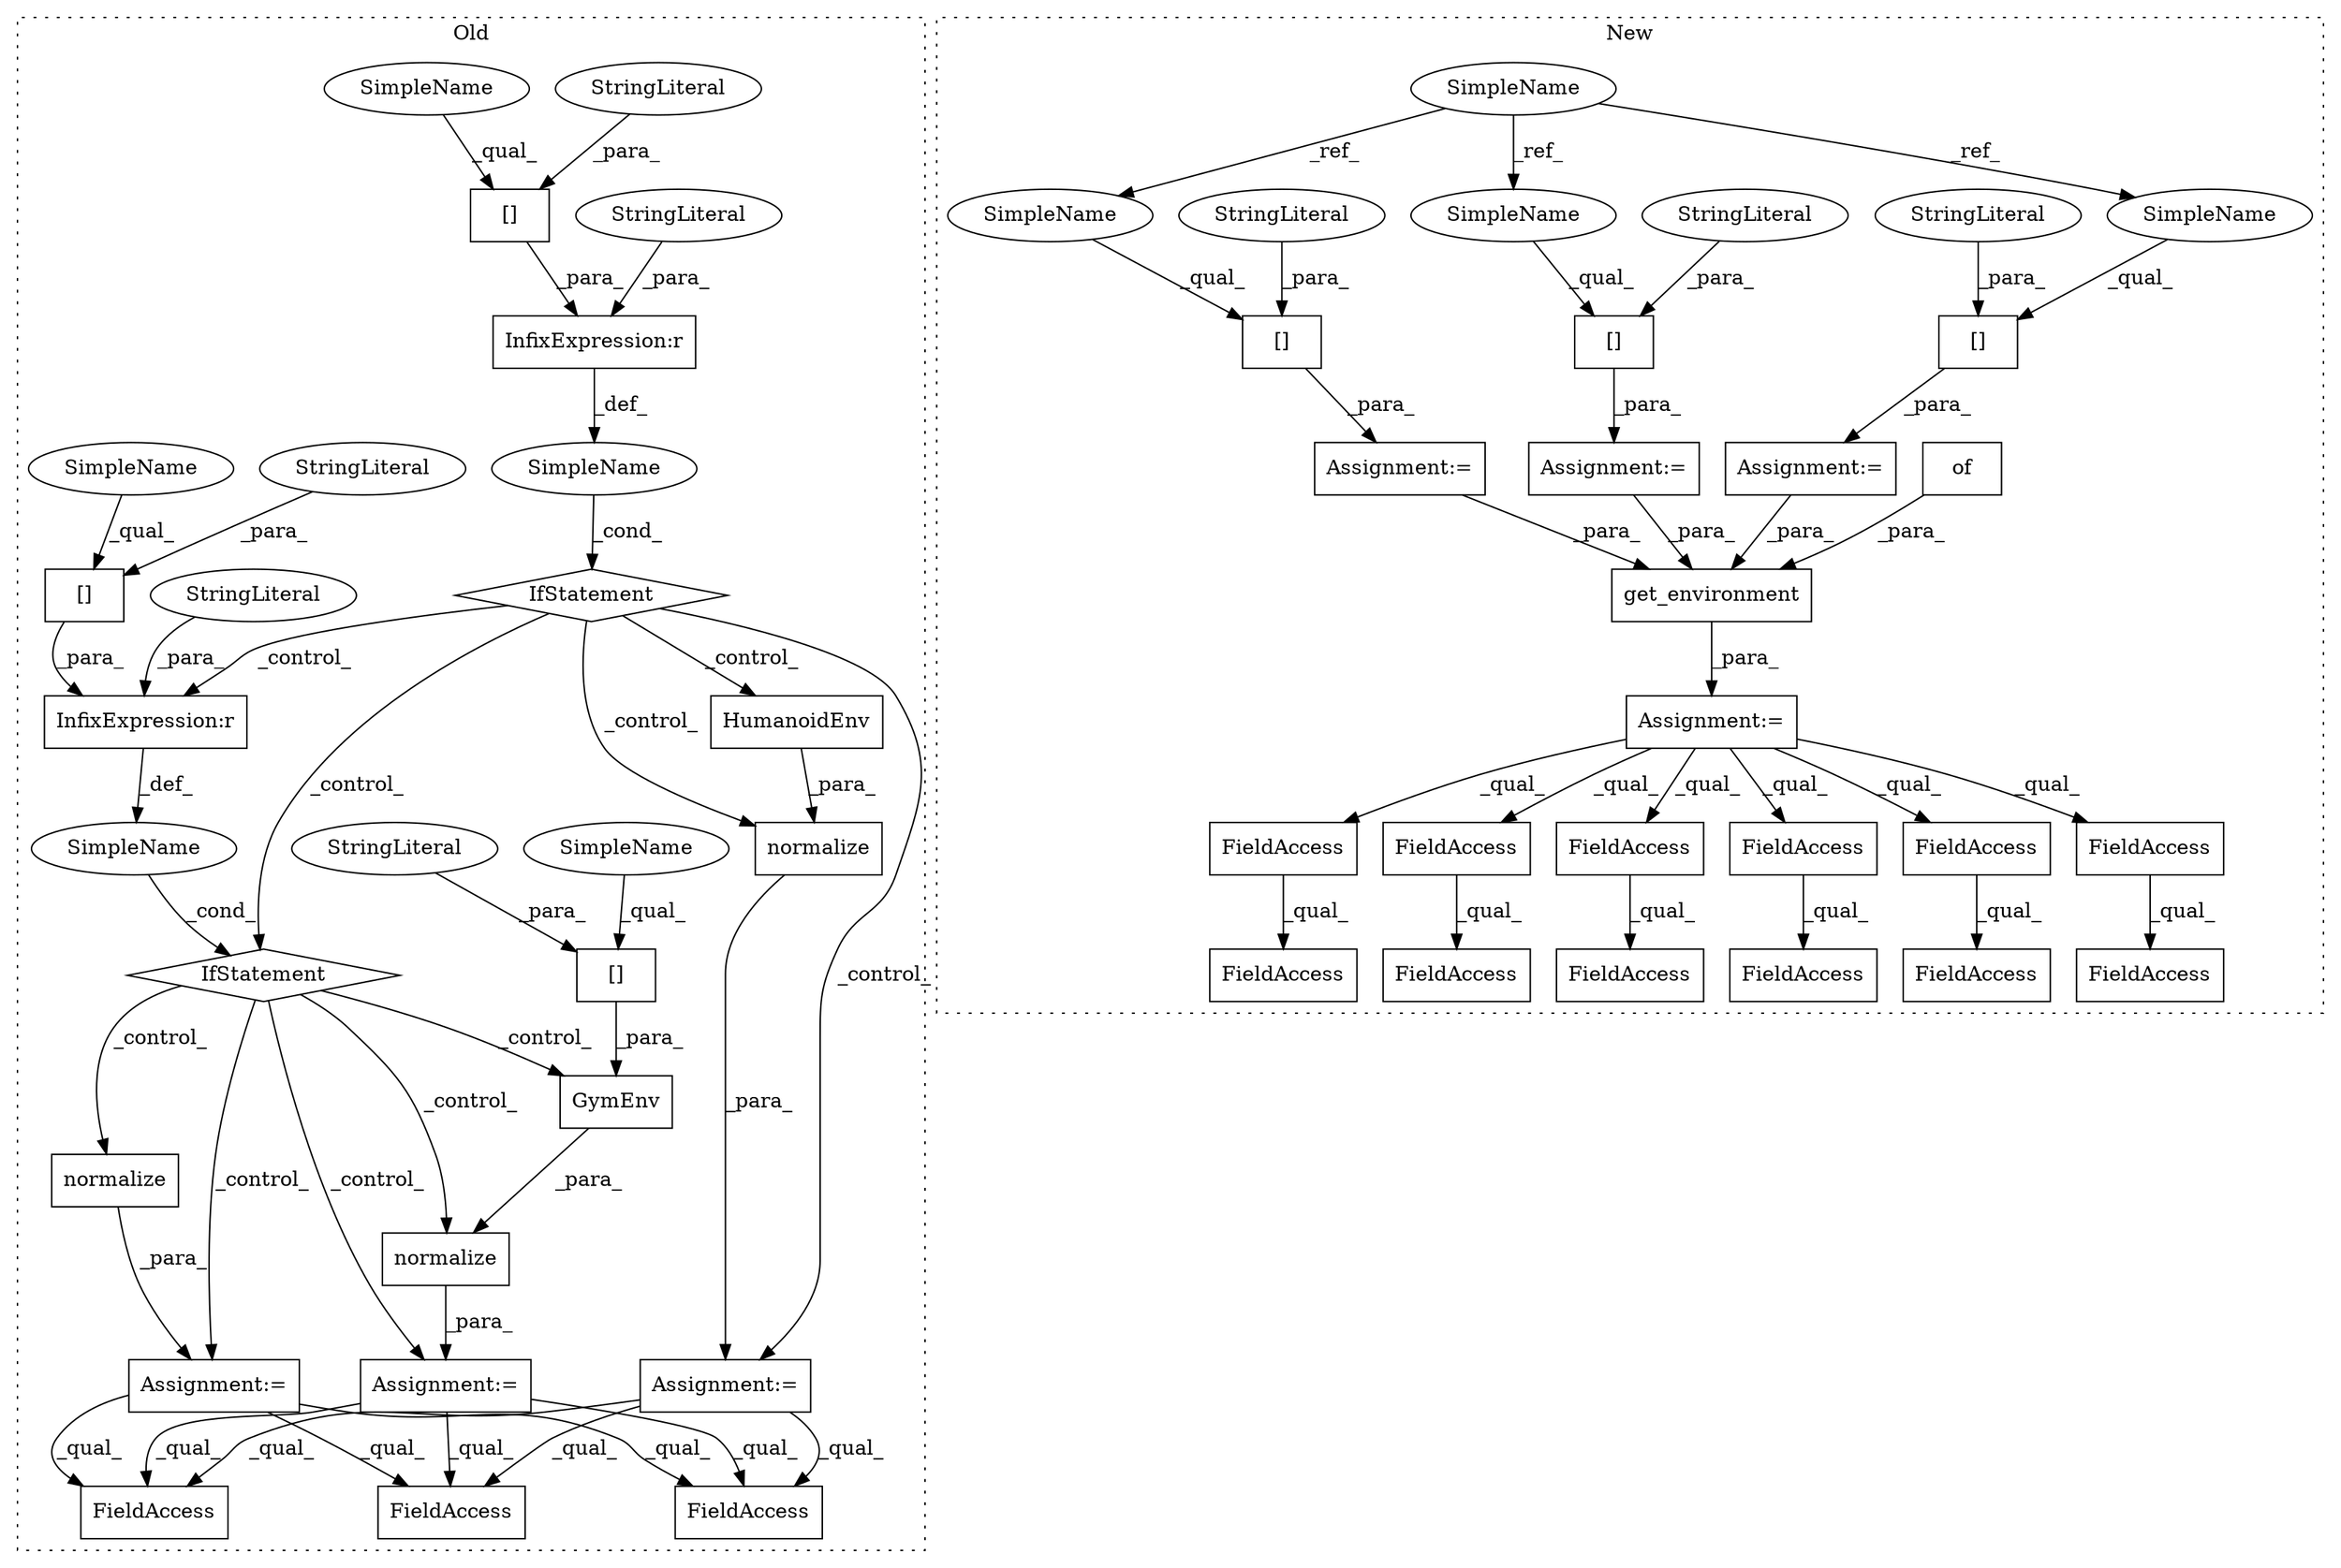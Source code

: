 digraph G {
subgraph cluster0 {
1 [label="HumanoidEnv" a="32" s="2655" l="13" shape="box"];
3 [label="SimpleName" a="42" s="" l="" shape="ellipse"];
4 [label="InfixExpression:r" a="27" s="2710" l="4" shape="box"];
5 [label="[]" a="2" s="2691,2709" l="8,1" shape="box"];
6 [label="StringLiteral" a="45" s="2714" l="15" shape="ellipse"];
7 [label="StringLiteral" a="45" s="2699" l="10" shape="ellipse"];
8 [label="GymEnv" a="32" s="2802,2828" l="7,1" shape="box"];
9 [label="[]" a="2" s="2809,2827" l="8,1" shape="box"];
10 [label="SimpleName" a="42" s="" l="" shape="ellipse"];
11 [label="normalize" a="32" s="2743,2765" l="10,1" shape="box"];
12 [label="StringLiteral" a="45" s="2817" l="10" shape="ellipse"];
13 [label="InfixExpression:r" a="27" s="2611" l="4" shape="box"];
14 [label="[]" a="2" s="2592,2610" l="8,1" shape="box"];
15 [label="StringLiteral" a="45" s="2600" l="10" shape="ellipse"];
16 [label="StringLiteral" a="45" s="2615" l="16" shape="ellipse"];
19 [label="FieldAccess" a="22" s="3191" l="8" shape="box"];
30 [label="normalize" a="32" s="2645,2668" l="10,1" shape="box"];
31 [label="IfStatement" a="25" s="2588,2631" l="4,2" shape="diamond"];
32 [label="normalize" a="32" s="2792,2829" l="10,1" shape="box"];
33 [label="IfStatement" a="25" s="2687,2729" l="4,2" shape="diamond"];
44 [label="Assignment:=" a="7" s="2791" l="1" shape="box"];
45 [label="Assignment:=" a="7" s="2742" l="1" shape="box"];
46 [label="Assignment:=" a="7" s="2644" l="1" shape="box"];
49 [label="FieldAccess" a="22" s="2894" l="8" shape="box"];
50 [label="FieldAccess" a="22" s="3254" l="8" shape="box"];
54 [label="SimpleName" a="42" s="2592" l="7" shape="ellipse"];
55 [label="SimpleName" a="42" s="2809" l="7" shape="ellipse"];
56 [label="SimpleName" a="42" s="2691" l="7" shape="ellipse"];
label = "Old";
style="dotted";
}
subgraph cluster1 {
2 [label="of" a="32" s="2382" l="4" shape="box"];
17 [label="FieldAccess" a="22" s="2812" l="22" shape="box"];
18 [label="FieldAccess" a="22" s="2889" l="21" shape="box"];
20 [label="FieldAccess" a="22" s="2889" l="27" shape="box"];
21 [label="FieldAccess" a="22" s="2812" l="16" shape="box"];
22 [label="FieldAccess" a="22" s="2917" l="16" shape="box"];
23 [label="FieldAccess" a="22" s="2917" l="22" shape="box"];
24 [label="FieldAccess" a="22" s="2784" l="21" shape="box"];
25 [label="FieldAccess" a="22" s="2784" l="27" shape="box"];
26 [label="FieldAccess" a="22" s="2473" l="16" shape="box"];
27 [label="FieldAccess" a="22" s="2473" l="22" shape="box"];
28 [label="FieldAccess" a="22" s="2445" l="21" shape="box"];
29 [label="FieldAccess" a="22" s="2445" l="27" shape="box"];
34 [label="Assignment:=" a="7" s="2340" l="1" shape="box"];
35 [label="Assignment:=" a="7" s="2186" l="1" shape="box"];
36 [label="[]" a="2" s="2187,2205" l="8,1" shape="box"];
37 [label="SimpleName" a="42" s="1740" l="7" shape="ellipse"];
38 [label="[]" a="2" s="2286,2300" l="8,1" shape="box"];
39 [label="StringLiteral" a="45" s="2294" l="6" shape="ellipse"];
40 [label="[]" a="2" s="2314,2330" l="8,1" shape="box"];
41 [label="StringLiteral" a="45" s="2195" l="10" shape="ellipse"];
42 [label="StringLiteral" a="45" s="2322" l="8" shape="ellipse"];
43 [label="Assignment:=" a="7" s="2285" l="1" shape="box"];
47 [label="Assignment:=" a="7" s="2313" l="1" shape="box"];
48 [label="get_environment" a="32" s="2341,2386" l="16,1" shape="box"];
51 [label="SimpleName" a="42" s="2286" l="7" shape="ellipse"];
52 [label="SimpleName" a="42" s="2314" l="7" shape="ellipse"];
53 [label="SimpleName" a="42" s="2187" l="7" shape="ellipse"];
label = "New";
style="dotted";
}
1 -> 30 [label="_para_"];
2 -> 48 [label="_para_"];
3 -> 31 [label="_cond_"];
4 -> 10 [label="_def_"];
5 -> 4 [label="_para_"];
6 -> 4 [label="_para_"];
7 -> 5 [label="_para_"];
8 -> 32 [label="_para_"];
9 -> 8 [label="_para_"];
10 -> 33 [label="_cond_"];
11 -> 45 [label="_para_"];
12 -> 9 [label="_para_"];
13 -> 3 [label="_def_"];
14 -> 13 [label="_para_"];
15 -> 14 [label="_para_"];
16 -> 13 [label="_para_"];
18 -> 20 [label="_qual_"];
21 -> 17 [label="_qual_"];
22 -> 23 [label="_qual_"];
24 -> 25 [label="_qual_"];
26 -> 27 [label="_qual_"];
28 -> 29 [label="_qual_"];
30 -> 46 [label="_para_"];
31 -> 1 [label="_control_"];
31 -> 33 [label="_control_"];
31 -> 30 [label="_control_"];
31 -> 4 [label="_control_"];
31 -> 46 [label="_control_"];
32 -> 44 [label="_para_"];
33 -> 44 [label="_control_"];
33 -> 45 [label="_control_"];
33 -> 11 [label="_control_"];
33 -> 8 [label="_control_"];
33 -> 32 [label="_control_"];
34 -> 28 [label="_qual_"];
34 -> 18 [label="_qual_"];
34 -> 21 [label="_qual_"];
34 -> 26 [label="_qual_"];
34 -> 22 [label="_qual_"];
34 -> 24 [label="_qual_"];
35 -> 48 [label="_para_"];
36 -> 35 [label="_para_"];
37 -> 52 [label="_ref_"];
37 -> 53 [label="_ref_"];
37 -> 51 [label="_ref_"];
38 -> 43 [label="_para_"];
39 -> 38 [label="_para_"];
40 -> 47 [label="_para_"];
41 -> 36 [label="_para_"];
42 -> 40 [label="_para_"];
43 -> 48 [label="_para_"];
44 -> 19 [label="_qual_"];
44 -> 49 [label="_qual_"];
44 -> 50 [label="_qual_"];
45 -> 49 [label="_qual_"];
45 -> 19 [label="_qual_"];
45 -> 50 [label="_qual_"];
46 -> 19 [label="_qual_"];
46 -> 49 [label="_qual_"];
46 -> 50 [label="_qual_"];
47 -> 48 [label="_para_"];
48 -> 34 [label="_para_"];
51 -> 38 [label="_qual_"];
52 -> 40 [label="_qual_"];
53 -> 36 [label="_qual_"];
54 -> 14 [label="_qual_"];
55 -> 9 [label="_qual_"];
56 -> 5 [label="_qual_"];
}
